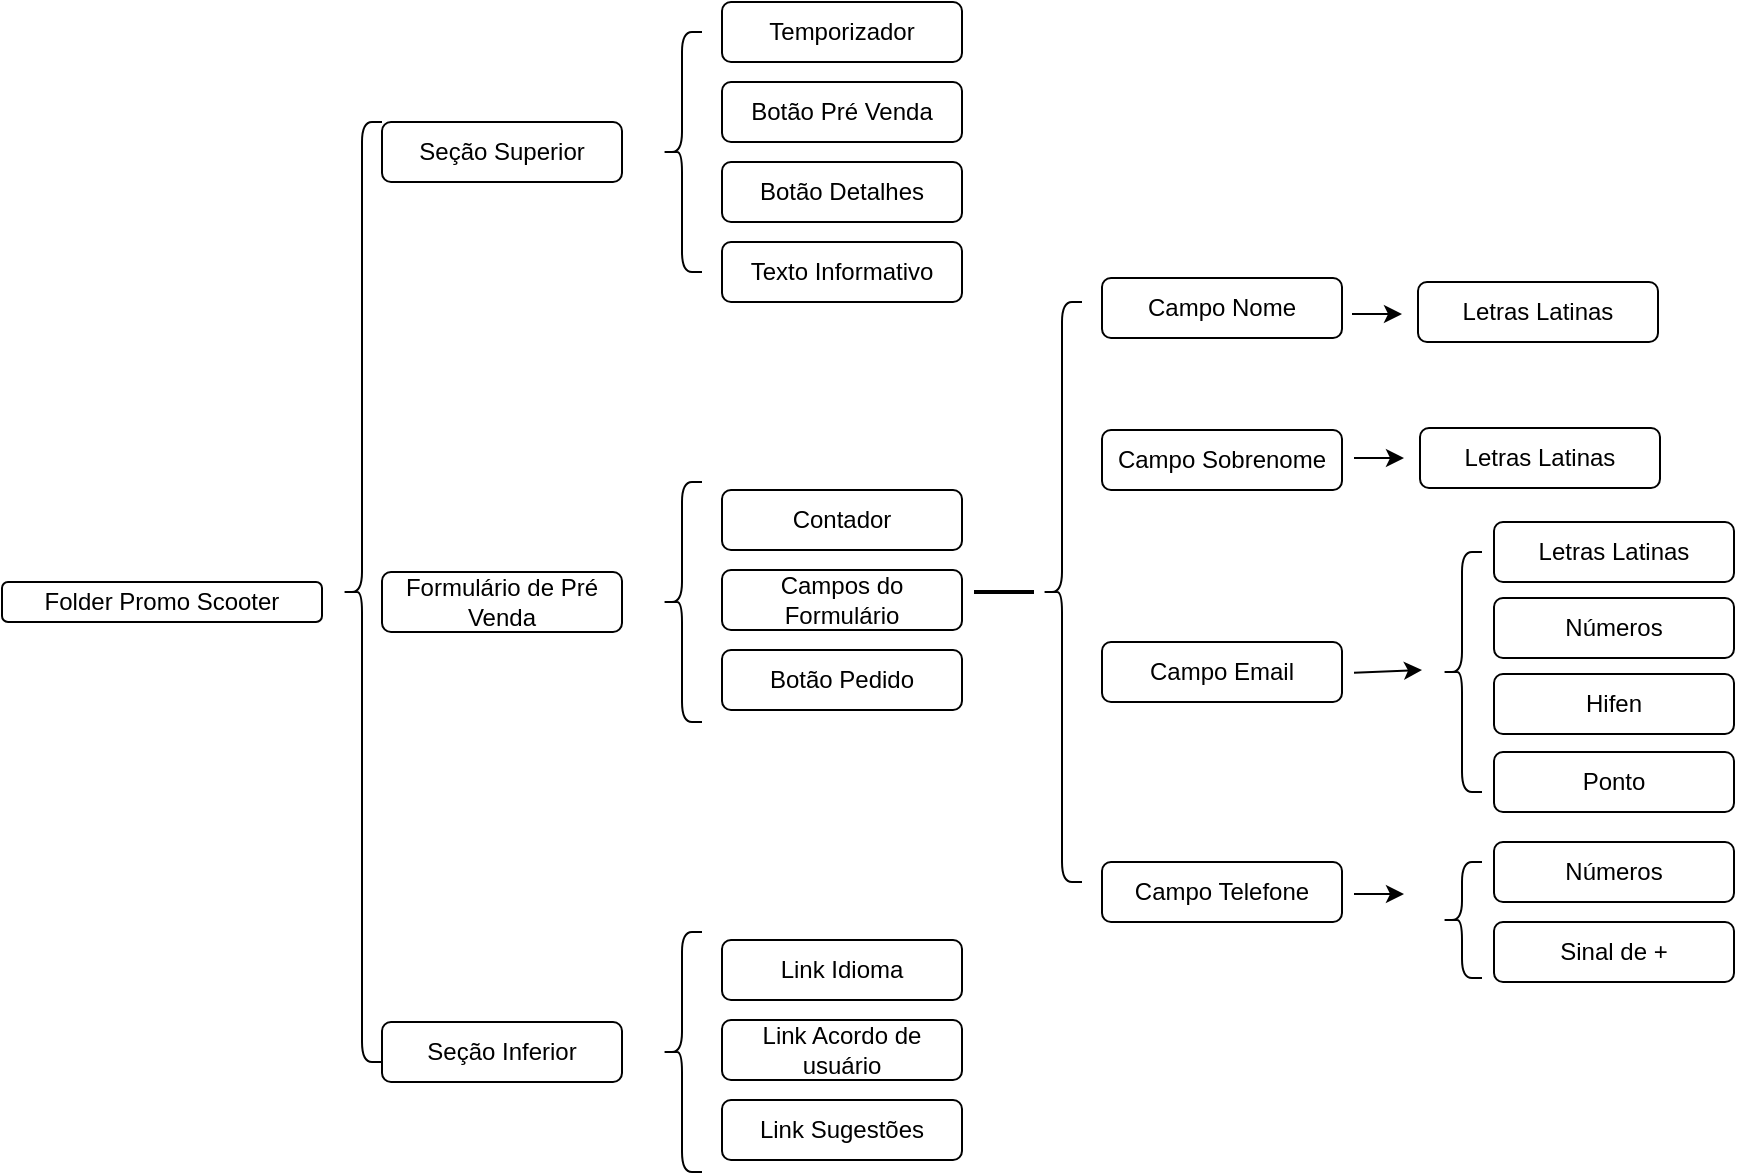 <mxfile version="24.4.0" type="device">
  <diagram name="Página-1" id="fmK-F3-Szq7w0x_fkSWs">
    <mxGraphModel dx="2880" dy="2862" grid="1" gridSize="10" guides="1" tooltips="1" connect="1" arrows="1" fold="1" page="1" pageScale="1" pageWidth="827" pageHeight="1169" math="0" shadow="0">
      <root>
        <mxCell id="0" />
        <mxCell id="1" parent="0" />
        <mxCell id="RN2NGvTBIVbJixbtB4GH-1" value="" style="shape=curlyBracket;whiteSpace=wrap;html=1;rounded=1;labelPosition=left;verticalLabelPosition=middle;align=right;verticalAlign=middle;" parent="1" vertex="1">
          <mxGeometry x="180" y="-1000" width="20" height="470" as="geometry" />
        </mxCell>
        <mxCell id="RN2NGvTBIVbJixbtB4GH-2" value="Seção Superior" style="rounded=1;whiteSpace=wrap;html=1;" parent="1" vertex="1">
          <mxGeometry x="200" y="-1000" width="120" height="30" as="geometry" />
        </mxCell>
        <mxCell id="RN2NGvTBIVbJixbtB4GH-3" value="Folder Promo Scooter" style="rounded=1;whiteSpace=wrap;html=1;" parent="1" vertex="1">
          <mxGeometry x="10" y="-770" width="160" height="20" as="geometry" />
        </mxCell>
        <mxCell id="RN2NGvTBIVbJixbtB4GH-4" value="Seção Inferior" style="rounded=1;whiteSpace=wrap;html=1;" parent="1" vertex="1">
          <mxGeometry x="200" y="-550" width="120" height="30" as="geometry" />
        </mxCell>
        <mxCell id="RN2NGvTBIVbJixbtB4GH-5" value="Formulário de Pré Venda" style="rounded=1;whiteSpace=wrap;html=1;" parent="1" vertex="1">
          <mxGeometry x="200" y="-775" width="120" height="30" as="geometry" />
        </mxCell>
        <mxCell id="RN2NGvTBIVbJixbtB4GH-6" value="" style="shape=curlyBracket;whiteSpace=wrap;html=1;rounded=1;labelPosition=left;verticalLabelPosition=middle;align=right;verticalAlign=middle;" parent="1" vertex="1">
          <mxGeometry x="340" y="-1045" width="20" height="120" as="geometry" />
        </mxCell>
        <mxCell id="RN2NGvTBIVbJixbtB4GH-7" value="Temporizador" style="rounded=1;whiteSpace=wrap;html=1;" parent="1" vertex="1">
          <mxGeometry x="370" y="-1060" width="120" height="30" as="geometry" />
        </mxCell>
        <mxCell id="RN2NGvTBIVbJixbtB4GH-8" value="Botão Pré Venda" style="rounded=1;whiteSpace=wrap;html=1;" parent="1" vertex="1">
          <mxGeometry x="370" y="-1020" width="120" height="30" as="geometry" />
        </mxCell>
        <mxCell id="RN2NGvTBIVbJixbtB4GH-9" value="Botão Detalhes" style="rounded=1;whiteSpace=wrap;html=1;" parent="1" vertex="1">
          <mxGeometry x="370" y="-980" width="120" height="30" as="geometry" />
        </mxCell>
        <mxCell id="RN2NGvTBIVbJixbtB4GH-10" value="Texto Informativo" style="rounded=1;whiteSpace=wrap;html=1;" parent="1" vertex="1">
          <mxGeometry x="370" y="-940" width="120" height="30" as="geometry" />
        </mxCell>
        <mxCell id="RN2NGvTBIVbJixbtB4GH-11" value="" style="shape=curlyBracket;whiteSpace=wrap;html=1;rounded=1;labelPosition=left;verticalLabelPosition=middle;align=right;verticalAlign=middle;" parent="1" vertex="1">
          <mxGeometry x="340" y="-820" width="20" height="120" as="geometry" />
        </mxCell>
        <mxCell id="RN2NGvTBIVbJixbtB4GH-12" value="Contador" style="rounded=1;whiteSpace=wrap;html=1;" parent="1" vertex="1">
          <mxGeometry x="370" y="-816" width="120" height="30" as="geometry" />
        </mxCell>
        <mxCell id="RN2NGvTBIVbJixbtB4GH-13" value="Campos do Formulário" style="rounded=1;whiteSpace=wrap;html=1;" parent="1" vertex="1">
          <mxGeometry x="370" y="-776" width="120" height="30" as="geometry" />
        </mxCell>
        <mxCell id="RN2NGvTBIVbJixbtB4GH-14" value="Botão Pedido" style="rounded=1;whiteSpace=wrap;html=1;" parent="1" vertex="1">
          <mxGeometry x="370" y="-736" width="120" height="30" as="geometry" />
        </mxCell>
        <mxCell id="RN2NGvTBIVbJixbtB4GH-16" value="" style="shape=curlyBracket;whiteSpace=wrap;html=1;rounded=1;labelPosition=left;verticalLabelPosition=middle;align=right;verticalAlign=middle;" parent="1" vertex="1">
          <mxGeometry x="530" y="-910" width="20" height="290" as="geometry" />
        </mxCell>
        <mxCell id="RN2NGvTBIVbJixbtB4GH-17" value="Campo Nome" style="rounded=1;whiteSpace=wrap;html=1;" parent="1" vertex="1">
          <mxGeometry x="560" y="-922" width="120" height="30" as="geometry" />
        </mxCell>
        <mxCell id="RN2NGvTBIVbJixbtB4GH-18" value="Campo Sobrenome" style="rounded=1;whiteSpace=wrap;html=1;" parent="1" vertex="1">
          <mxGeometry x="560" y="-846" width="120" height="30" as="geometry" />
        </mxCell>
        <mxCell id="RN2NGvTBIVbJixbtB4GH-19" value="Campo Email" style="rounded=1;whiteSpace=wrap;html=1;" parent="1" vertex="1">
          <mxGeometry x="560" y="-740" width="120" height="30" as="geometry" />
        </mxCell>
        <mxCell id="RN2NGvTBIVbJixbtB4GH-20" value="Campo Telefone" style="rounded=1;whiteSpace=wrap;html=1;" parent="1" vertex="1">
          <mxGeometry x="560" y="-630" width="120" height="30" as="geometry" />
        </mxCell>
        <mxCell id="RN2NGvTBIVbJixbtB4GH-22" value="" style="line;strokeWidth=2;html=1;" parent="1" vertex="1">
          <mxGeometry x="496" y="-770" width="30" height="10" as="geometry" />
        </mxCell>
        <mxCell id="RN2NGvTBIVbJixbtB4GH-23" value="" style="endArrow=classic;html=1;rounded=0;" parent="1" edge="1">
          <mxGeometry width="50" height="50" relative="1" as="geometry">
            <mxPoint x="685" y="-904" as="sourcePoint" />
            <mxPoint x="710" y="-904" as="targetPoint" />
          </mxGeometry>
        </mxCell>
        <mxCell id="RN2NGvTBIVbJixbtB4GH-24" value="Letras Latinas" style="rounded=1;whiteSpace=wrap;html=1;" parent="1" vertex="1">
          <mxGeometry x="718" y="-920" width="120" height="30" as="geometry" />
        </mxCell>
        <mxCell id="RN2NGvTBIVbJixbtB4GH-25" value="" style="endArrow=classic;html=1;rounded=0;" parent="1" edge="1">
          <mxGeometry width="50" height="50" relative="1" as="geometry">
            <mxPoint x="686" y="-832" as="sourcePoint" />
            <mxPoint x="711" y="-832" as="targetPoint" />
          </mxGeometry>
        </mxCell>
        <mxCell id="RN2NGvTBIVbJixbtB4GH-26" value="Letras Latinas" style="rounded=1;whiteSpace=wrap;html=1;" parent="1" vertex="1">
          <mxGeometry x="719" y="-847" width="120" height="30" as="geometry" />
        </mxCell>
        <mxCell id="RN2NGvTBIVbJixbtB4GH-27" value="" style="endArrow=classic;html=1;rounded=0;" parent="1" edge="1">
          <mxGeometry width="50" height="50" relative="1" as="geometry">
            <mxPoint x="686" y="-724.67" as="sourcePoint" />
            <mxPoint x="720" y="-726" as="targetPoint" />
          </mxGeometry>
        </mxCell>
        <mxCell id="RN2NGvTBIVbJixbtB4GH-28" value="Letras Latinas" style="rounded=1;whiteSpace=wrap;html=1;" parent="1" vertex="1">
          <mxGeometry x="756" y="-800" width="120" height="30" as="geometry" />
        </mxCell>
        <mxCell id="RN2NGvTBIVbJixbtB4GH-29" value="" style="shape=curlyBracket;whiteSpace=wrap;html=1;rounded=1;labelPosition=left;verticalLabelPosition=middle;align=right;verticalAlign=middle;" parent="1" vertex="1">
          <mxGeometry x="730" y="-785" width="20" height="120" as="geometry" />
        </mxCell>
        <mxCell id="RN2NGvTBIVbJixbtB4GH-30" value="Números" style="rounded=1;whiteSpace=wrap;html=1;" parent="1" vertex="1">
          <mxGeometry x="756" y="-762" width="120" height="30" as="geometry" />
        </mxCell>
        <mxCell id="RN2NGvTBIVbJixbtB4GH-31" value="Hifen" style="rounded=1;whiteSpace=wrap;html=1;" parent="1" vertex="1">
          <mxGeometry x="756" y="-724" width="120" height="30" as="geometry" />
        </mxCell>
        <mxCell id="RN2NGvTBIVbJixbtB4GH-32" value="Ponto" style="rounded=1;whiteSpace=wrap;html=1;" parent="1" vertex="1">
          <mxGeometry x="756" y="-685" width="120" height="30" as="geometry" />
        </mxCell>
        <mxCell id="RN2NGvTBIVbJixbtB4GH-33" value="" style="endArrow=classic;html=1;rounded=0;" parent="1" edge="1">
          <mxGeometry width="50" height="50" relative="1" as="geometry">
            <mxPoint x="686" y="-614" as="sourcePoint" />
            <mxPoint x="711" y="-614" as="targetPoint" />
          </mxGeometry>
        </mxCell>
        <mxCell id="RN2NGvTBIVbJixbtB4GH-34" value="Números" style="rounded=1;whiteSpace=wrap;html=1;" parent="1" vertex="1">
          <mxGeometry x="756" y="-640" width="120" height="30" as="geometry" />
        </mxCell>
        <mxCell id="RN2NGvTBIVbJixbtB4GH-35" value="" style="shape=curlyBracket;whiteSpace=wrap;html=1;rounded=1;labelPosition=left;verticalLabelPosition=middle;align=right;verticalAlign=middle;" parent="1" vertex="1">
          <mxGeometry x="730" y="-630" width="20" height="58" as="geometry" />
        </mxCell>
        <mxCell id="RN2NGvTBIVbJixbtB4GH-36" value="Sinal de +" style="rounded=1;whiteSpace=wrap;html=1;" parent="1" vertex="1">
          <mxGeometry x="756" y="-600" width="120" height="30" as="geometry" />
        </mxCell>
        <mxCell id="RN2NGvTBIVbJixbtB4GH-41" value="" style="shape=curlyBracket;whiteSpace=wrap;html=1;rounded=1;labelPosition=left;verticalLabelPosition=middle;align=right;verticalAlign=middle;" parent="1" vertex="1">
          <mxGeometry x="340" y="-595" width="20" height="120" as="geometry" />
        </mxCell>
        <mxCell id="RN2NGvTBIVbJixbtB4GH-42" value="Link Idioma" style="rounded=1;whiteSpace=wrap;html=1;" parent="1" vertex="1">
          <mxGeometry x="370" y="-591" width="120" height="30" as="geometry" />
        </mxCell>
        <mxCell id="RN2NGvTBIVbJixbtB4GH-43" value="Link Acordo de usuário" style="rounded=1;whiteSpace=wrap;html=1;" parent="1" vertex="1">
          <mxGeometry x="370" y="-551" width="120" height="30" as="geometry" />
        </mxCell>
        <mxCell id="RN2NGvTBIVbJixbtB4GH-44" value="Link Sugestões" style="rounded=1;whiteSpace=wrap;html=1;" parent="1" vertex="1">
          <mxGeometry x="370" y="-511" width="120" height="30" as="geometry" />
        </mxCell>
      </root>
    </mxGraphModel>
  </diagram>
</mxfile>
